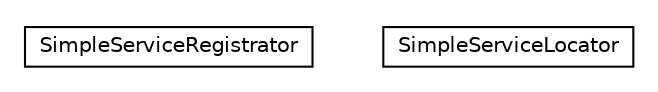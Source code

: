 #!/usr/local/bin/dot
#
# Class diagram 
# Generated by UMLGraph version R5_6-24-gf6e263 (http://www.umlgraph.org/)
#

digraph G {
	edge [fontname="Helvetica",fontsize=10,labelfontname="Helvetica",labelfontsize=10];
	node [fontname="Helvetica",fontsize=10,shape=plaintext];
	nodesep=0.25;
	ranksep=0.5;
	// org.universAAL.middleware.api.SimpleServiceRegistrator
	c51104 [label=<<table title="org.universAAL.middleware.api.SimpleServiceRegistrator" border="0" cellborder="1" cellspacing="0" cellpadding="2" port="p" href="./SimpleServiceRegistrator.html">
		<tr><td><table border="0" cellspacing="0" cellpadding="1">
<tr><td align="center" balign="center"> SimpleServiceRegistrator </td></tr>
		</table></td></tr>
		</table>>, URL="./SimpleServiceRegistrator.html", fontname="Helvetica", fontcolor="black", fontsize=10.0];
	// org.universAAL.middleware.api.SimpleServiceLocator
	c51105 [label=<<table title="org.universAAL.middleware.api.SimpleServiceLocator" border="0" cellborder="1" cellspacing="0" cellpadding="2" port="p" href="./SimpleServiceLocator.html">
		<tr><td><table border="0" cellspacing="0" cellpadding="1">
<tr><td align="center" balign="center"> SimpleServiceLocator </td></tr>
		</table></td></tr>
		</table>>, URL="./SimpleServiceLocator.html", fontname="Helvetica", fontcolor="black", fontsize=10.0];
}

